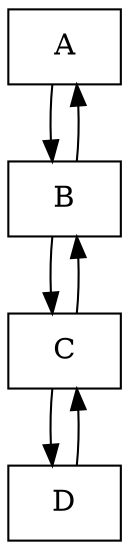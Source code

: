 digraph structs {
	node [shape=record]
	1 [label=A]
	2 [label=B]
	1 -> 2
	2 -> 1
	2 [label=B]
	3 [label=C]
	2 -> 3
	3 -> 2
	3 [label=C]
	4 [label=D]
	3 -> 4
	4 -> 3
}
